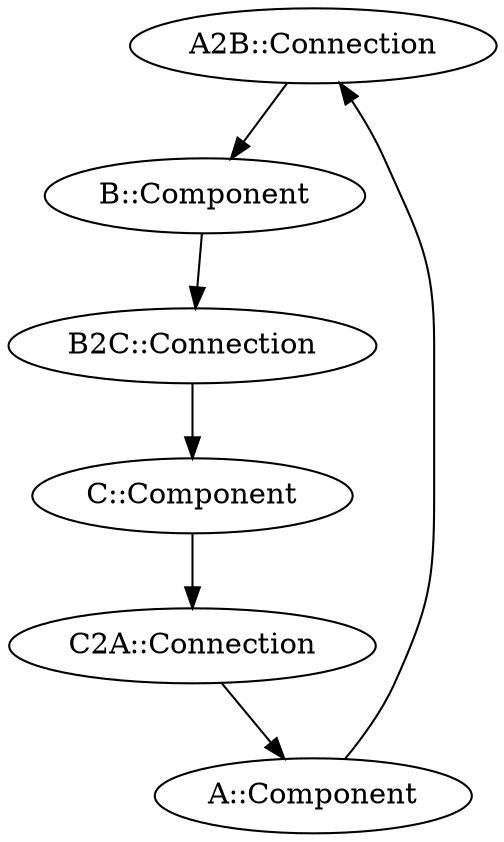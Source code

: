 digraph abcloop {
  "A2B::Connection"
  "A2B::Connection" -> "B::Component"
  "A::Component"
  "A::Component" -> "A2B::Connection"
  "B2C::Connection"
  "B2C::Connection" -> "C::Component"
  "B::Component"
  "B::Component" -> "B2C::Connection"
  "C2A::Connection"
  "C2A::Connection" -> "A::Component"
  "C::Component"
  "C::Component" -> "C2A::Connection"
}